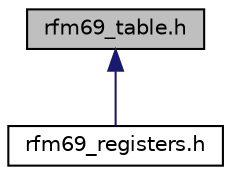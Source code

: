 digraph "rfm69_table.h"
{
  edge [fontname="Helvetica",fontsize="10",labelfontname="Helvetica",labelfontsize="10"];
  node [fontname="Helvetica",fontsize="10",shape=record];
  Node1 [label="rfm69_table.h",height=0.2,width=0.4,color="black", fillcolor="grey75", style="filled" fontcolor="black"];
  Node1 -> Node2 [dir="back",color="midnightblue",fontsize="10",style="solid",fontname="Helvetica"];
  Node2 [label="rfm69_registers.h",height=0.2,width=0.4,color="black", fillcolor="white", style="filled",URL="$rfm69__registers_8h.html",tooltip="This file contains macro for radiomodule registers. "];
}
